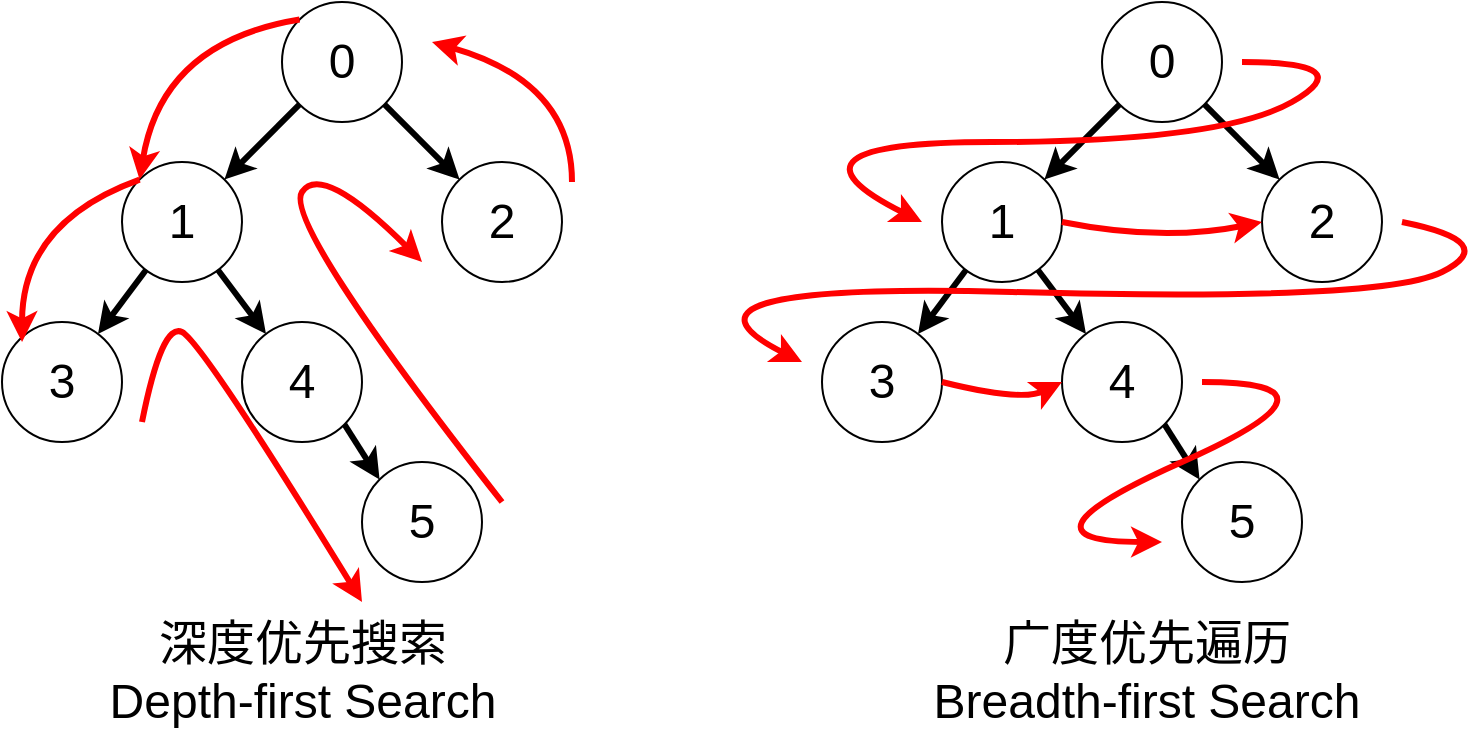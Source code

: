 <mxfile version="22.0.3" type="device">
  <diagram name="第 1 页" id="XiJzNL2tjJnBsXdI0vd-">
    <mxGraphModel dx="1026" dy="658" grid="1" gridSize="10" guides="1" tooltips="1" connect="1" arrows="1" fold="1" page="1" pageScale="1" pageWidth="827" pageHeight="1169" math="0" shadow="0">
      <root>
        <mxCell id="0" />
        <mxCell id="1" parent="0" />
        <mxCell id="Jd4xQipiam9Sk8CIFxBa-7" style="rounded=0;orthogonalLoop=1;jettySize=auto;html=1;fontSize=24;strokeWidth=3;" edge="1" parent="1" source="Jd4xQipiam9Sk8CIFxBa-1" target="Jd4xQipiam9Sk8CIFxBa-2">
          <mxGeometry relative="1" as="geometry" />
        </mxCell>
        <mxCell id="Jd4xQipiam9Sk8CIFxBa-8" style="rounded=0;orthogonalLoop=1;jettySize=auto;html=1;fontSize=24;strokeWidth=3;" edge="1" parent="1" source="Jd4xQipiam9Sk8CIFxBa-1" target="Jd4xQipiam9Sk8CIFxBa-3">
          <mxGeometry relative="1" as="geometry" />
        </mxCell>
        <mxCell id="Jd4xQipiam9Sk8CIFxBa-1" value="0" style="ellipse;whiteSpace=wrap;html=1;aspect=fixed;fontSize=24;" vertex="1" parent="1">
          <mxGeometry x="160" width="60" height="60" as="geometry" />
        </mxCell>
        <mxCell id="Jd4xQipiam9Sk8CIFxBa-10" style="rounded=0;orthogonalLoop=1;jettySize=auto;html=1;fontSize=24;strokeWidth=3;" edge="1" parent="1" source="Jd4xQipiam9Sk8CIFxBa-2" target="Jd4xQipiam9Sk8CIFxBa-5">
          <mxGeometry relative="1" as="geometry" />
        </mxCell>
        <mxCell id="Jd4xQipiam9Sk8CIFxBa-11" style="rounded=0;orthogonalLoop=1;jettySize=auto;html=1;fontSize=24;strokeWidth=3;" edge="1" parent="1" source="Jd4xQipiam9Sk8CIFxBa-2" target="Jd4xQipiam9Sk8CIFxBa-4">
          <mxGeometry relative="1" as="geometry" />
        </mxCell>
        <mxCell id="Jd4xQipiam9Sk8CIFxBa-2" value="1" style="ellipse;whiteSpace=wrap;html=1;aspect=fixed;fontSize=24;" vertex="1" parent="1">
          <mxGeometry x="80" y="80" width="60" height="60" as="geometry" />
        </mxCell>
        <mxCell id="Jd4xQipiam9Sk8CIFxBa-3" value="2" style="ellipse;whiteSpace=wrap;html=1;aspect=fixed;fontSize=24;" vertex="1" parent="1">
          <mxGeometry x="240" y="80" width="60" height="60" as="geometry" />
        </mxCell>
        <mxCell id="Jd4xQipiam9Sk8CIFxBa-4" value="3" style="ellipse;whiteSpace=wrap;html=1;aspect=fixed;fontSize=24;" vertex="1" parent="1">
          <mxGeometry x="20" y="160" width="60" height="60" as="geometry" />
        </mxCell>
        <mxCell id="Jd4xQipiam9Sk8CIFxBa-12" style="rounded=0;orthogonalLoop=1;jettySize=auto;html=1;exitX=1;exitY=1;exitDx=0;exitDy=0;entryX=0;entryY=0;entryDx=0;entryDy=0;fontSize=24;strokeWidth=3;" edge="1" parent="1" source="Jd4xQipiam9Sk8CIFxBa-5" target="Jd4xQipiam9Sk8CIFxBa-6">
          <mxGeometry relative="1" as="geometry" />
        </mxCell>
        <mxCell id="Jd4xQipiam9Sk8CIFxBa-5" value="4" style="ellipse;whiteSpace=wrap;html=1;aspect=fixed;fontSize=24;" vertex="1" parent="1">
          <mxGeometry x="140" y="160" width="60" height="60" as="geometry" />
        </mxCell>
        <mxCell id="Jd4xQipiam9Sk8CIFxBa-6" value="5" style="ellipse;whiteSpace=wrap;html=1;aspect=fixed;fontSize=24;" vertex="1" parent="1">
          <mxGeometry x="200" y="230" width="60" height="60" as="geometry" />
        </mxCell>
        <mxCell id="Jd4xQipiam9Sk8CIFxBa-13" value="" style="curved=1;endArrow=classic;html=1;rounded=0;exitX=0;exitY=0;exitDx=0;exitDy=0;entryX=0;entryY=0;entryDx=0;entryDy=0;fillColor=#f8cecc;strokeColor=#FF0000;strokeWidth=3;" edge="1" parent="1" source="Jd4xQipiam9Sk8CIFxBa-1" target="Jd4xQipiam9Sk8CIFxBa-2">
          <mxGeometry width="50" height="50" relative="1" as="geometry">
            <mxPoint x="50" y="70" as="sourcePoint" />
            <mxPoint x="90" y="80" as="targetPoint" />
            <Array as="points">
              <mxPoint x="100" y="20" />
            </Array>
          </mxGeometry>
        </mxCell>
        <mxCell id="Jd4xQipiam9Sk8CIFxBa-14" value="" style="curved=1;endArrow=classic;html=1;rounded=0;exitX=0;exitY=0;exitDx=0;exitDy=0;entryX=0.167;entryY=0.167;entryDx=0;entryDy=0;entryPerimeter=0;fillColor=#f8cecc;strokeColor=#FF0000;strokeWidth=3;" edge="1" parent="1" source="Jd4xQipiam9Sk8CIFxBa-2" target="Jd4xQipiam9Sk8CIFxBa-4">
          <mxGeometry width="50" height="50" relative="1" as="geometry">
            <mxPoint x="80" y="89" as="sourcePoint" />
            <mxPoint x="1" y="160" as="targetPoint" />
            <Array as="points">
              <mxPoint x="30" y="110" />
            </Array>
          </mxGeometry>
        </mxCell>
        <mxCell id="Jd4xQipiam9Sk8CIFxBa-18" value="" style="curved=1;endArrow=classic;html=1;rounded=0;strokeColor=#FF0000;strokeWidth=3;" edge="1" parent="1">
          <mxGeometry width="50" height="50" relative="1" as="geometry">
            <mxPoint x="90" y="210" as="sourcePoint" />
            <mxPoint x="200" y="300" as="targetPoint" />
            <Array as="points">
              <mxPoint x="100" y="160" />
              <mxPoint x="120" y="170" />
            </Array>
          </mxGeometry>
        </mxCell>
        <mxCell id="Jd4xQipiam9Sk8CIFxBa-19" value="" style="curved=1;endArrow=classic;html=1;rounded=0;strokeColor=#FF0000;strokeWidth=3;" edge="1" parent="1">
          <mxGeometry width="50" height="50" relative="1" as="geometry">
            <mxPoint x="270" y="250" as="sourcePoint" />
            <mxPoint x="230" y="130" as="targetPoint" />
            <Array as="points">
              <mxPoint x="160" y="110" />
              <mxPoint x="180" y="80" />
            </Array>
          </mxGeometry>
        </mxCell>
        <mxCell id="Jd4xQipiam9Sk8CIFxBa-21" value="" style="curved=1;endArrow=classic;html=1;rounded=0;strokeColor=#FF0000;strokeWidth=3;" edge="1" parent="1">
          <mxGeometry width="50" height="50" relative="1" as="geometry">
            <mxPoint x="305" y="90" as="sourcePoint" />
            <mxPoint x="235" y="20" as="targetPoint" />
            <Array as="points">
              <mxPoint x="305" y="40" />
            </Array>
          </mxGeometry>
        </mxCell>
        <mxCell id="Jd4xQipiam9Sk8CIFxBa-22" style="rounded=0;orthogonalLoop=1;jettySize=auto;html=1;fontSize=24;strokeWidth=3;" edge="1" parent="1" source="Jd4xQipiam9Sk8CIFxBa-24" target="Jd4xQipiam9Sk8CIFxBa-27">
          <mxGeometry relative="1" as="geometry" />
        </mxCell>
        <mxCell id="Jd4xQipiam9Sk8CIFxBa-23" style="rounded=0;orthogonalLoop=1;jettySize=auto;html=1;fontSize=24;strokeWidth=3;" edge="1" parent="1" source="Jd4xQipiam9Sk8CIFxBa-24" target="Jd4xQipiam9Sk8CIFxBa-28">
          <mxGeometry relative="1" as="geometry" />
        </mxCell>
        <mxCell id="Jd4xQipiam9Sk8CIFxBa-24" value="0" style="ellipse;whiteSpace=wrap;html=1;aspect=fixed;fontSize=24;" vertex="1" parent="1">
          <mxGeometry x="570" width="60" height="60" as="geometry" />
        </mxCell>
        <mxCell id="Jd4xQipiam9Sk8CIFxBa-25" style="rounded=0;orthogonalLoop=1;jettySize=auto;html=1;fontSize=24;strokeWidth=3;" edge="1" parent="1" source="Jd4xQipiam9Sk8CIFxBa-27" target="Jd4xQipiam9Sk8CIFxBa-31">
          <mxGeometry relative="1" as="geometry" />
        </mxCell>
        <mxCell id="Jd4xQipiam9Sk8CIFxBa-26" style="rounded=0;orthogonalLoop=1;jettySize=auto;html=1;fontSize=24;strokeWidth=3;" edge="1" parent="1" source="Jd4xQipiam9Sk8CIFxBa-27" target="Jd4xQipiam9Sk8CIFxBa-29">
          <mxGeometry relative="1" as="geometry" />
        </mxCell>
        <mxCell id="Jd4xQipiam9Sk8CIFxBa-27" value="1" style="ellipse;whiteSpace=wrap;html=1;aspect=fixed;fontSize=24;" vertex="1" parent="1">
          <mxGeometry x="490" y="80" width="60" height="60" as="geometry" />
        </mxCell>
        <mxCell id="Jd4xQipiam9Sk8CIFxBa-28" value="2" style="ellipse;whiteSpace=wrap;html=1;aspect=fixed;fontSize=24;" vertex="1" parent="1">
          <mxGeometry x="650" y="80" width="60" height="60" as="geometry" />
        </mxCell>
        <mxCell id="Jd4xQipiam9Sk8CIFxBa-29" value="3" style="ellipse;whiteSpace=wrap;html=1;aspect=fixed;fontSize=24;" vertex="1" parent="1">
          <mxGeometry x="430" y="160" width="60" height="60" as="geometry" />
        </mxCell>
        <mxCell id="Jd4xQipiam9Sk8CIFxBa-30" style="rounded=0;orthogonalLoop=1;jettySize=auto;html=1;exitX=1;exitY=1;exitDx=0;exitDy=0;entryX=0;entryY=0;entryDx=0;entryDy=0;fontSize=24;strokeWidth=3;" edge="1" parent="1" source="Jd4xQipiam9Sk8CIFxBa-31" target="Jd4xQipiam9Sk8CIFxBa-32">
          <mxGeometry relative="1" as="geometry" />
        </mxCell>
        <mxCell id="Jd4xQipiam9Sk8CIFxBa-31" value="4" style="ellipse;whiteSpace=wrap;html=1;aspect=fixed;fontSize=24;" vertex="1" parent="1">
          <mxGeometry x="550" y="160" width="60" height="60" as="geometry" />
        </mxCell>
        <mxCell id="Jd4xQipiam9Sk8CIFxBa-32" value="5" style="ellipse;whiteSpace=wrap;html=1;aspect=fixed;fontSize=24;" vertex="1" parent="1">
          <mxGeometry x="610" y="230" width="60" height="60" as="geometry" />
        </mxCell>
        <mxCell id="Jd4xQipiam9Sk8CIFxBa-38" value="" style="curved=1;endArrow=classic;html=1;rounded=0;strokeColor=#FF0000;strokeWidth=3;" edge="1" parent="1">
          <mxGeometry width="50" height="50" relative="1" as="geometry">
            <mxPoint x="640" y="30" as="sourcePoint" />
            <mxPoint x="480" y="110" as="targetPoint" />
            <Array as="points">
              <mxPoint x="700" y="30" />
              <mxPoint x="630" y="70" />
              <mxPoint x="400" y="70" />
            </Array>
          </mxGeometry>
        </mxCell>
        <mxCell id="Jd4xQipiam9Sk8CIFxBa-39" value="" style="curved=1;endArrow=classic;html=1;rounded=0;exitX=1;exitY=0.5;exitDx=0;exitDy=0;entryX=0;entryY=0.5;entryDx=0;entryDy=0;strokeColor=#FF0000;strokeWidth=3;" edge="1" parent="1" source="Jd4xQipiam9Sk8CIFxBa-27" target="Jd4xQipiam9Sk8CIFxBa-28">
          <mxGeometry width="50" height="50" relative="1" as="geometry">
            <mxPoint x="560" y="120" as="sourcePoint" />
            <mxPoint x="640" y="100" as="targetPoint" />
            <Array as="points">
              <mxPoint x="600" y="120" />
            </Array>
          </mxGeometry>
        </mxCell>
        <mxCell id="Jd4xQipiam9Sk8CIFxBa-40" value="" style="curved=1;endArrow=classic;html=1;rounded=0;strokeColor=#FF0000;strokeWidth=3;" edge="1" parent="1">
          <mxGeometry width="50" height="50" relative="1" as="geometry">
            <mxPoint x="720" y="110" as="sourcePoint" />
            <mxPoint x="420" y="180" as="targetPoint" />
            <Array as="points">
              <mxPoint x="770" y="120" />
              <mxPoint x="710" y="150" />
              <mxPoint x="340" y="140" />
            </Array>
          </mxGeometry>
        </mxCell>
        <mxCell id="Jd4xQipiam9Sk8CIFxBa-41" value="" style="curved=1;endArrow=classic;html=1;rounded=0;exitX=1;exitY=0.5;exitDx=0;exitDy=0;entryX=0;entryY=0.5;entryDx=0;entryDy=0;strokeColor=#FF0000;strokeWidth=3;" edge="1" parent="1" source="Jd4xQipiam9Sk8CIFxBa-29" target="Jd4xQipiam9Sk8CIFxBa-31">
          <mxGeometry width="50" height="50" relative="1" as="geometry">
            <mxPoint x="500" y="220" as="sourcePoint" />
            <mxPoint x="550" y="170" as="targetPoint" />
            <Array as="points">
              <mxPoint x="530" y="200" />
            </Array>
          </mxGeometry>
        </mxCell>
        <mxCell id="Jd4xQipiam9Sk8CIFxBa-42" value="" style="curved=1;endArrow=classic;html=1;rounded=0;strokeColor=#FF0000;strokeWidth=3;" edge="1" parent="1">
          <mxGeometry width="50" height="50" relative="1" as="geometry">
            <mxPoint x="620" y="190" as="sourcePoint" />
            <mxPoint x="600" y="270" as="targetPoint" />
            <Array as="points">
              <mxPoint x="700" y="190" />
              <mxPoint x="520" y="270" />
            </Array>
          </mxGeometry>
        </mxCell>
        <mxCell id="Jd4xQipiam9Sk8CIFxBa-43" value="&lt;font style=&quot;font-size: 24px;&quot;&gt;深度优先搜索&lt;br&gt;Depth-first Search&lt;/font&gt;" style="text;html=1;strokeColor=none;fillColor=none;align=center;verticalAlign=middle;whiteSpace=wrap;rounded=0;" vertex="1" parent="1">
          <mxGeometry x="27.5" y="320" width="285" height="30" as="geometry" />
        </mxCell>
        <mxCell id="Jd4xQipiam9Sk8CIFxBa-44" value="&lt;font style=&quot;font-size: 24px;&quot;&gt;广度优先遍历&lt;br&gt;Breadth-first Search&lt;/font&gt;" style="text;html=1;strokeColor=none;fillColor=none;align=center;verticalAlign=middle;whiteSpace=wrap;rounded=0;" vertex="1" parent="1">
          <mxGeometry x="450" y="320" width="285" height="30" as="geometry" />
        </mxCell>
      </root>
    </mxGraphModel>
  </diagram>
</mxfile>
